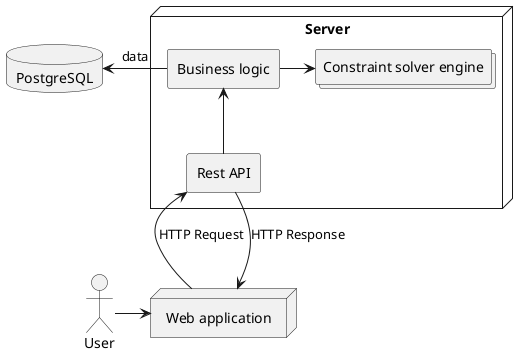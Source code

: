 @startuml
actor "User" as USER
database "PostgreSQL" as DB
node "Web application" as CLIENT
node "Server" as SERVER {
    rectangle "Rest API" as API
    collections "Constraint solver engine" as INTELLIGENCE
    rectangle "Business logic" as LOGIC
}

LOGIC -left-> DB : "data"
API <-down- CLIENT: "HTTP Request"
API -down-> CLIENT: "HTTP Response"
LOGIC <-down- API
LOGIC -right-> INTELLIGENCE
USER -right-> CLIENT
@enduml